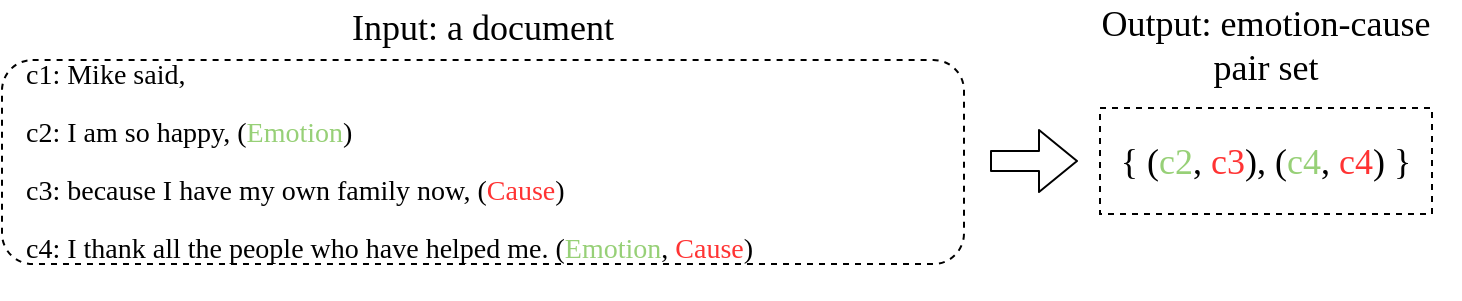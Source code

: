 <mxfile version="15.1.2" type="github">
  <diagram id="4_BCtRtNaMnRbEcq8JJH" name="Page-1">
    <mxGraphModel dx="748" dy="366" grid="0" gridSize="10" guides="1" tooltips="1" connect="1" arrows="1" fold="1" page="1" pageScale="1" pageWidth="740" pageHeight="150" background="none" math="0" shadow="0">
      <root>
        <mxCell id="0" />
        <mxCell id="1" parent="0" />
        <mxCell id="9JfLr56fLFELNTdt5D4B-2" value="" style="rounded=1;whiteSpace=wrap;html=1;dashed=1;strokeWidth=1;perimeterSpacing=1;" parent="1" vertex="1">
          <mxGeometry x="3" y="30" width="481" height="102" as="geometry" />
        </mxCell>
        <mxCell id="9JfLr56fLFELNTdt5D4B-1" value="&lt;p&gt;&lt;font style=&quot;line-height: 200% ; font-size: 14px&quot;&gt;&lt;font style=&quot;font-size: 14px&quot; face=&quot;Times New Roman&quot;&gt;&lt;font style=&quot;font-size: 14px&quot;&gt;c1: Mike said,&lt;br&gt;&lt;/font&gt;&lt;font style=&quot;font-size: 14px&quot;&gt;c2: I am so happy, (&lt;font color=&quot;#97d077&quot; style=&quot;font-size: 14px&quot;&gt;Emotion&lt;/font&gt;)&lt;br&gt;&lt;/font&gt;&lt;font style=&quot;font-size: 14px&quot;&gt;c3: because I have my own family now, (&lt;font color=&quot;#ff3333&quot; style=&quot;font-size: 14px&quot;&gt;Cause&lt;/font&gt;)&lt;br&gt;&lt;/font&gt;&lt;font style=&quot;font-size: 14px&quot;&gt;c4: I thank all the people who have helped me. (&lt;font color=&quot;#97d077&quot; style=&quot;font-size: 14px&quot;&gt;Emotion&lt;/font&gt;,&lt;font color=&quot;#ea6b66&quot; style=&quot;font-size: 14px&quot;&gt; &lt;/font&gt;&lt;font color=&quot;#ff3333&quot; style=&quot;font-size: 14px&quot;&gt;Cause&lt;/font&gt;)&lt;/font&gt;&lt;/font&gt;&lt;br&gt;&lt;/font&gt;&lt;/p&gt;" style="text;html=1;strokeColor=none;fillColor=none;align=left;verticalAlign=middle;whiteSpace=wrap;rounded=0;strokeWidth=9;perimeterSpacing=1;" parent="1" vertex="1">
          <mxGeometry x="13" y="37" width="473" height="85" as="geometry" />
        </mxCell>
        <mxCell id="9JfLr56fLFELNTdt5D4B-5" value="&lt;font style=&quot;font-size: 18px&quot; face=&quot;Times New Roman&quot;&gt;Input: a document&lt;/font&gt;" style="text;html=1;strokeColor=none;fillColor=none;align=center;verticalAlign=middle;whiteSpace=wrap;rounded=0;dashed=1;" parent="1" vertex="1">
          <mxGeometry x="122" width="243" height="28" as="geometry" />
        </mxCell>
        <mxCell id="9JfLr56fLFELNTdt5D4B-7" value="&lt;font style=&quot;font-size: 18px&quot; face=&quot;Times New Roman&quot;&gt;Output:&amp;nbsp;emotion-cause pair set&lt;/font&gt;" style="text;html=1;strokeColor=none;fillColor=none;align=center;verticalAlign=middle;whiteSpace=wrap;rounded=0;dashed=1;" parent="1" vertex="1">
          <mxGeometry x="538" y="9" width="194" height="28" as="geometry" />
        </mxCell>
        <mxCell id="9JfLr56fLFELNTdt5D4B-13" value="&lt;font style=&quot;font-size: 18px&quot; face=&quot;Times New Roman&quot;&gt;{ (&lt;font color=&quot;#97d077&quot;&gt;c2&lt;/font&gt;, &lt;font color=&quot;#ff3333&quot;&gt;c3&lt;/font&gt;), (&lt;font color=&quot;#97d077&quot;&gt;c4&lt;/font&gt;, &lt;font color=&quot;#ff3333&quot;&gt;c4&lt;/font&gt;) }&lt;/font&gt;" style="rounded=0;whiteSpace=wrap;html=1;dashed=1;strokeWidth=1;" parent="1" vertex="1">
          <mxGeometry x="552" y="54" width="166" height="53" as="geometry" />
        </mxCell>
        <mxCell id="9JfLr56fLFELNTdt5D4B-15" value="" style="endArrow=classic;html=1;shape=flexArrow;" parent="1" edge="1">
          <mxGeometry width="50" height="50" relative="1" as="geometry">
            <mxPoint x="497" y="80.5" as="sourcePoint" />
            <mxPoint x="541" y="80.5" as="targetPoint" />
          </mxGeometry>
        </mxCell>
      </root>
    </mxGraphModel>
  </diagram>
</mxfile>
